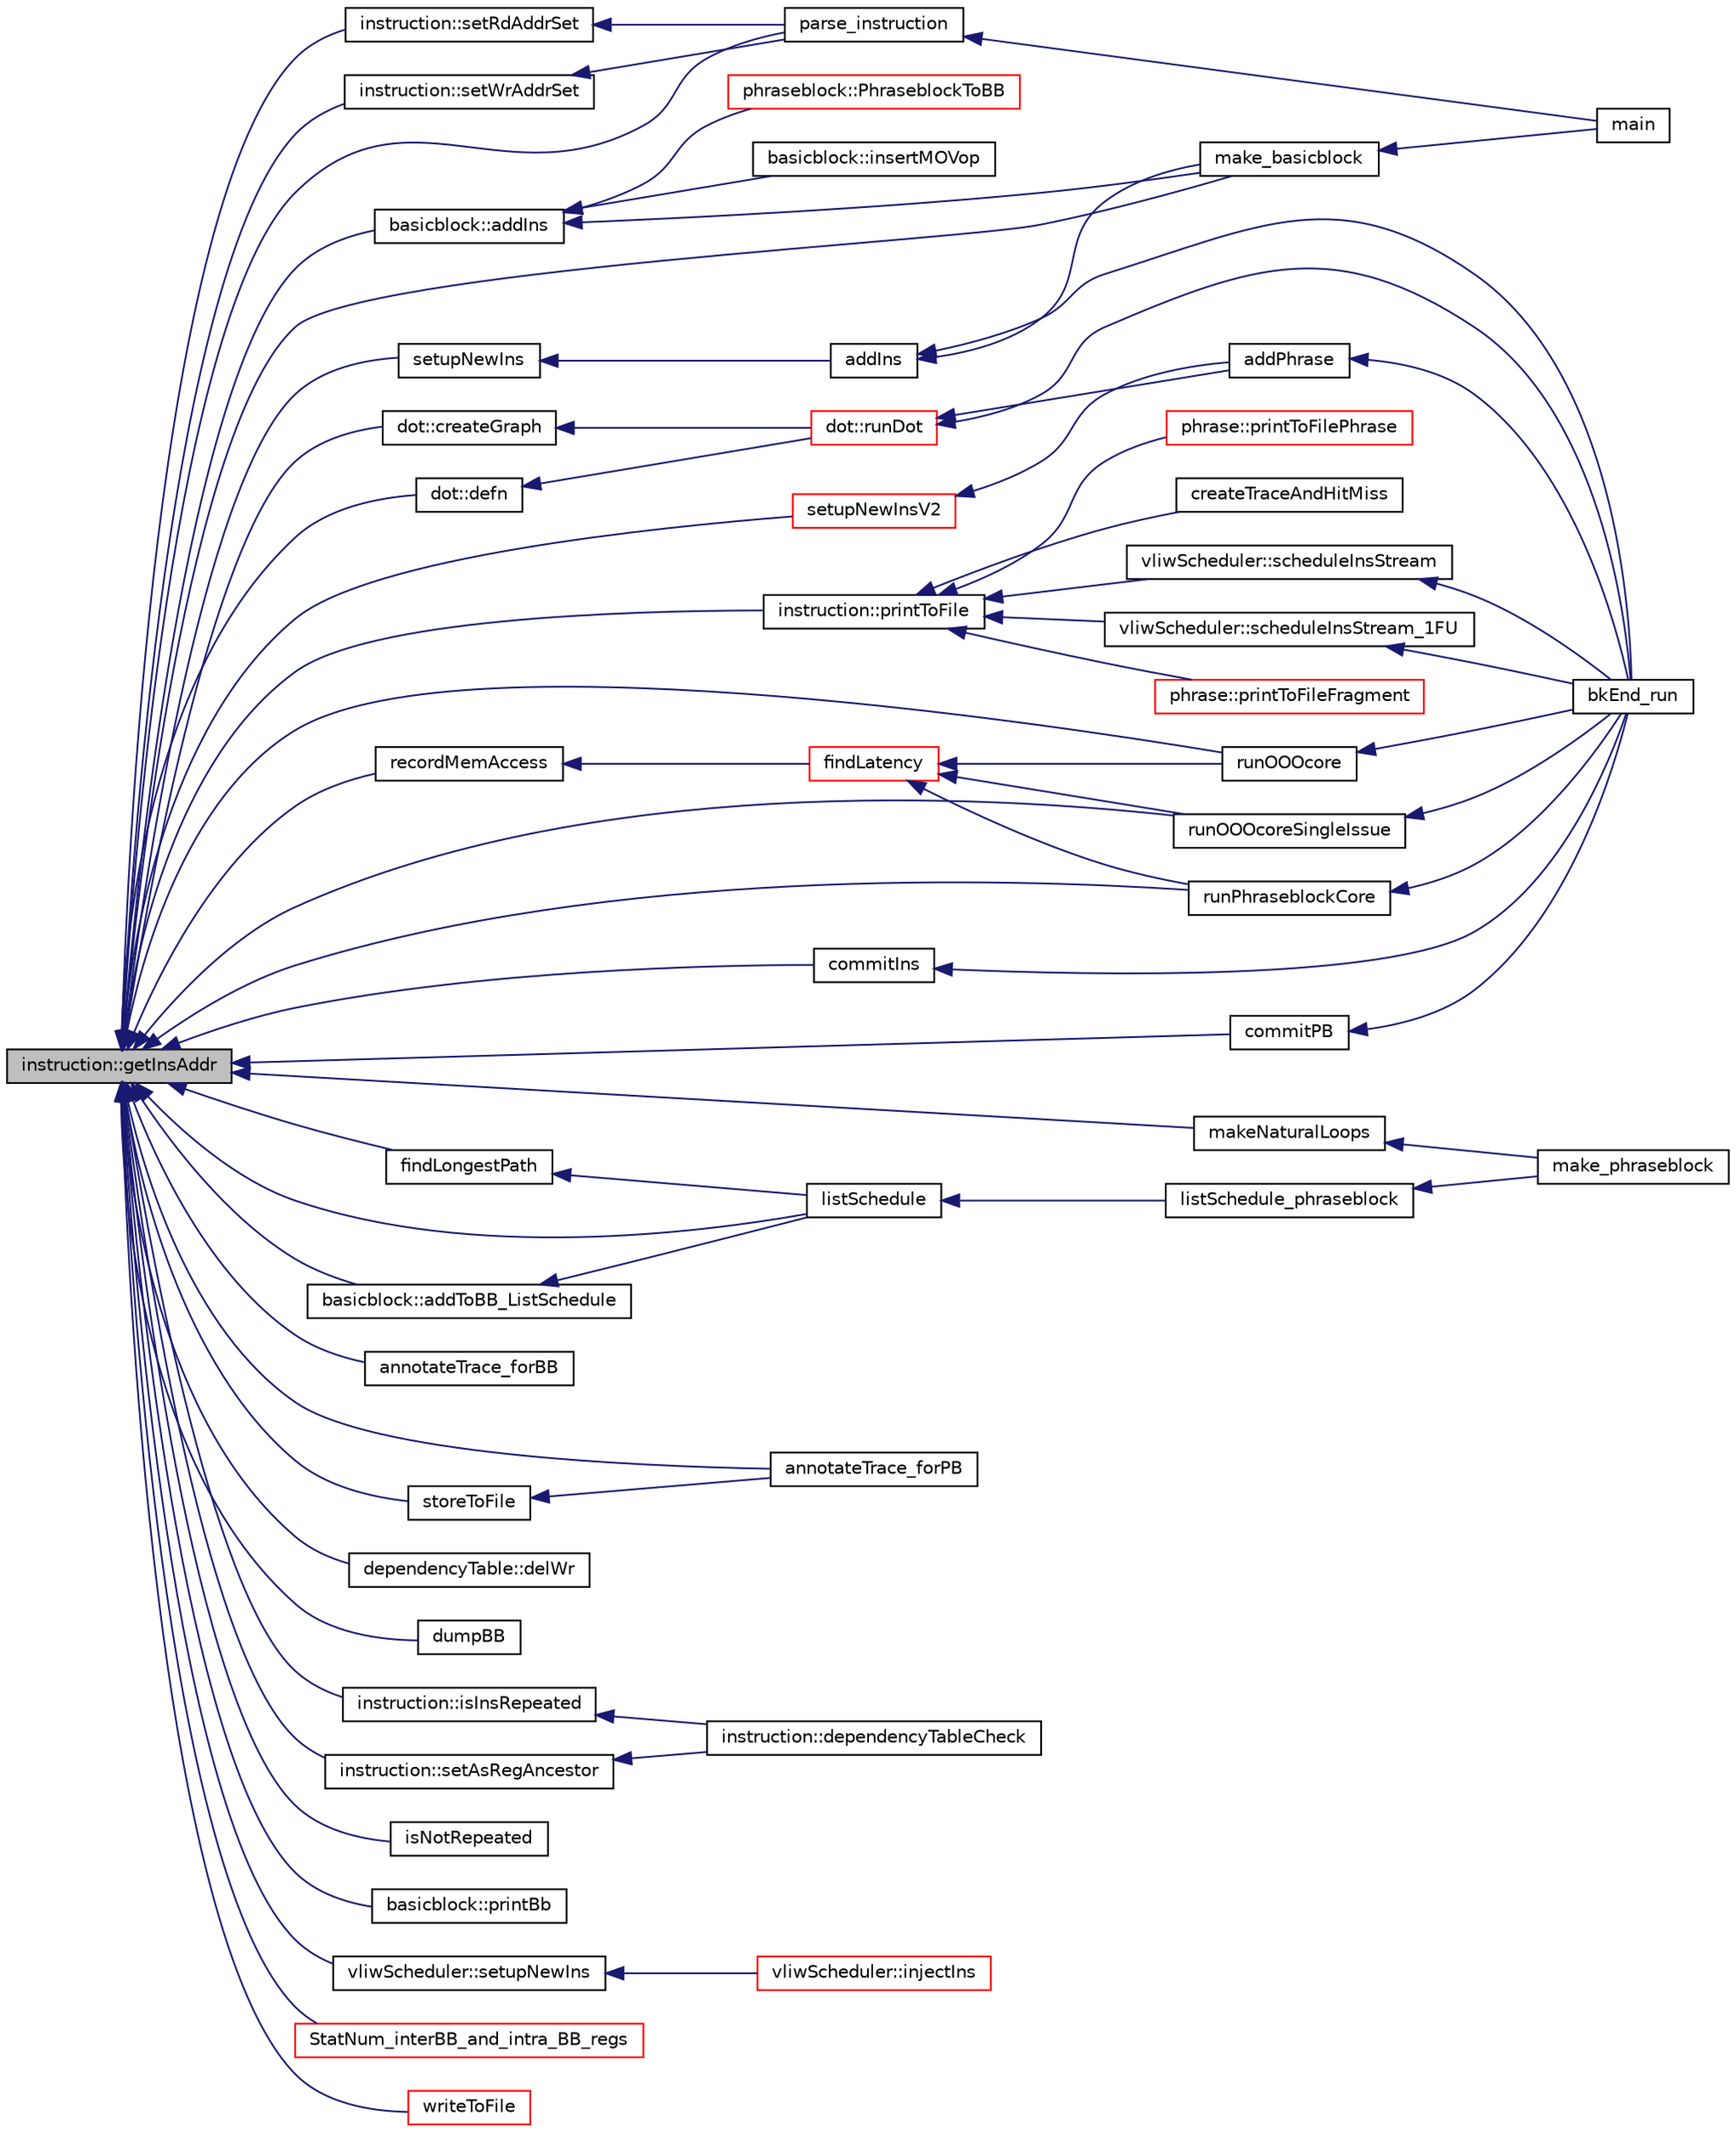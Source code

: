 digraph G
{
  edge [fontname="Helvetica",fontsize="10",labelfontname="Helvetica",labelfontsize="10"];
  node [fontname="Helvetica",fontsize="10",shape=record];
  rankdir=LR;
  Node1 [label="instruction::getInsAddr",height=0.2,width=0.4,color="black", fillcolor="grey75", style="filled" fontcolor="black"];
  Node1 -> Node2 [dir=back,color="midnightblue",fontsize="10",style="solid",fontname="Helvetica"];
  Node2 [label="basicblock::addIns",height=0.2,width=0.4,color="black", fillcolor="white", style="filled",URL="$classbasicblock.html#a17a204547c41f4ba744ac49b1f375477"];
  Node2 -> Node3 [dir=back,color="midnightblue",fontsize="10",style="solid",fontname="Helvetica"];
  Node3 [label="basicblock::insertMOVop",height=0.2,width=0.4,color="black", fillcolor="white", style="filled",URL="$classbasicblock.html#a85e079721ac3397044a6148e4d5fc688"];
  Node2 -> Node4 [dir=back,color="midnightblue",fontsize="10",style="solid",fontname="Helvetica"];
  Node4 [label="make_basicblock",height=0.2,width=0.4,color="black", fillcolor="white", style="filled",URL="$make__basicblock_8cpp.html#a765669fc41b8885a39c1ec0df0df96ca"];
  Node4 -> Node5 [dir=back,color="midnightblue",fontsize="10",style="solid",fontname="Helvetica"];
  Node5 [label="main",height=0.2,width=0.4,color="black", fillcolor="white", style="filled",URL="$main_8cpp.html#a0ddf1224851353fc92bfbff6f499fa97"];
  Node2 -> Node6 [dir=back,color="midnightblue",fontsize="10",style="solid",fontname="Helvetica"];
  Node6 [label="phraseblock::PhraseblockToBB",height=0.2,width=0.4,color="red", fillcolor="white", style="filled",URL="$classphraseblock.html#a23c7b3a1f2accfea9aeb1df6e983f7d5"];
  Node1 -> Node7 [dir=back,color="midnightblue",fontsize="10",style="solid",fontname="Helvetica"];
  Node7 [label="basicblock::addToBB_ListSchedule",height=0.2,width=0.4,color="black", fillcolor="white", style="filled",URL="$classbasicblock.html#abb72488dac0d405735a4cf82a1cdd0ce"];
  Node7 -> Node8 [dir=back,color="midnightblue",fontsize="10",style="solid",fontname="Helvetica"];
  Node8 [label="listSchedule",height=0.2,width=0.4,color="black", fillcolor="white", style="filled",URL="$listSchedule_8h.html#af9a47861fb738dfb09aa240667f01b1e"];
  Node8 -> Node9 [dir=back,color="midnightblue",fontsize="10",style="solid",fontname="Helvetica"];
  Node9 [label="listSchedule_phraseblock",height=0.2,width=0.4,color="black", fillcolor="white", style="filled",URL="$make__phraseblock_8cpp.html#a65aeab967a815a10deb65ad6d6ce5116"];
  Node9 -> Node10 [dir=back,color="midnightblue",fontsize="10",style="solid",fontname="Helvetica"];
  Node10 [label="make_phraseblock",height=0.2,width=0.4,color="black", fillcolor="white", style="filled",URL="$make__phraseblock_8cpp.html#af5aea5750e9482dfe18f886b91b680b4"];
  Node1 -> Node11 [dir=back,color="midnightblue",fontsize="10",style="solid",fontname="Helvetica"];
  Node11 [label="annotateTrace_forBB",height=0.2,width=0.4,color="black", fillcolor="white", style="filled",URL="$annotateTrace_8h.html#a1359aaee4cb6eba6fd6406cbc1f30773"];
  Node1 -> Node12 [dir=back,color="midnightblue",fontsize="10",style="solid",fontname="Helvetica"];
  Node12 [label="annotateTrace_forPB",height=0.2,width=0.4,color="black", fillcolor="white", style="filled",URL="$annotateTrace_8h.html#a3099323792a8316815c7adb8bc3aed50"];
  Node1 -> Node13 [dir=back,color="midnightblue",fontsize="10",style="solid",fontname="Helvetica"];
  Node13 [label="commitIns",height=0.2,width=0.4,color="black", fillcolor="white", style="filled",URL="$bkEnd_8cpp.html#a55d405fd16809cc233376112b4527f0b"];
  Node13 -> Node14 [dir=back,color="midnightblue",fontsize="10",style="solid",fontname="Helvetica"];
  Node14 [label="bkEnd_run",height=0.2,width=0.4,color="black", fillcolor="white", style="filled",URL="$bkEnd_8h.html#a0de885ce07273f37e162ecb0e63ec95d"];
  Node1 -> Node15 [dir=back,color="midnightblue",fontsize="10",style="solid",fontname="Helvetica"];
  Node15 [label="commitPB",height=0.2,width=0.4,color="black", fillcolor="white", style="filled",URL="$bkEnd_8cpp.html#a2fbac5556ee437e9fab920fdc6eecce2"];
  Node15 -> Node14 [dir=back,color="midnightblue",fontsize="10",style="solid",fontname="Helvetica"];
  Node1 -> Node16 [dir=back,color="midnightblue",fontsize="10",style="solid",fontname="Helvetica"];
  Node16 [label="dot::createGraph",height=0.2,width=0.4,color="black", fillcolor="white", style="filled",URL="$classdot.html#aac4be16ebdd60983177619a8b7df658f"];
  Node16 -> Node17 [dir=back,color="midnightblue",fontsize="10",style="solid",fontname="Helvetica"];
  Node17 [label="dot::runDot",height=0.2,width=0.4,color="red", fillcolor="white", style="filled",URL="$classdot.html#a23bb05ec40259de7239b166b664bfdb4"];
  Node17 -> Node18 [dir=back,color="midnightblue",fontsize="10",style="solid",fontname="Helvetica"];
  Node18 [label="addPhrase",height=0.2,width=0.4,color="black", fillcolor="white", style="filled",URL="$bkEnd_8cpp.html#a73b0a124e04ab7ad583a8ad063d501c5"];
  Node18 -> Node14 [dir=back,color="midnightblue",fontsize="10",style="solid",fontname="Helvetica"];
  Node17 -> Node14 [dir=back,color="midnightblue",fontsize="10",style="solid",fontname="Helvetica"];
  Node1 -> Node19 [dir=back,color="midnightblue",fontsize="10",style="solid",fontname="Helvetica"];
  Node19 [label="dot::defn",height=0.2,width=0.4,color="black", fillcolor="white", style="filled",URL="$classdot.html#a0f2386ca3194247a3e8cb8bf05749a5e"];
  Node19 -> Node17 [dir=back,color="midnightblue",fontsize="10",style="solid",fontname="Helvetica"];
  Node1 -> Node20 [dir=back,color="midnightblue",fontsize="10",style="solid",fontname="Helvetica"];
  Node20 [label="dependencyTable::delWr",height=0.2,width=0.4,color="black", fillcolor="white", style="filled",URL="$classdependencyTable.html#ac3577b47689d68032bbe9dfecdd35abd"];
  Node1 -> Node21 [dir=back,color="midnightblue",fontsize="10",style="solid",fontname="Helvetica"];
  Node21 [label="dumpBB",height=0.2,width=0.4,color="black", fillcolor="white", style="filled",URL="$annotateTrace_8cpp.html#a19e7cab902c34c60fe97d5377fc58b36"];
  Node1 -> Node22 [dir=back,color="midnightblue",fontsize="10",style="solid",fontname="Helvetica"];
  Node22 [label="findLongestPath",height=0.2,width=0.4,color="black", fillcolor="white", style="filled",URL="$listSchedule_8cpp.html#aa79c6fb1ba7cac942c3f3df4b4adb0ff"];
  Node22 -> Node8 [dir=back,color="midnightblue",fontsize="10",style="solid",fontname="Helvetica"];
  Node1 -> Node23 [dir=back,color="midnightblue",fontsize="10",style="solid",fontname="Helvetica"];
  Node23 [label="instruction::isInsRepeated",height=0.2,width=0.4,color="black", fillcolor="white", style="filled",URL="$classinstruction.html#ab367eab50dc74c47b70de127fc633c9b"];
  Node23 -> Node24 [dir=back,color="midnightblue",fontsize="10",style="solid",fontname="Helvetica"];
  Node24 [label="instruction::dependencyTableCheck",height=0.2,width=0.4,color="black", fillcolor="white", style="filled",URL="$classinstruction.html#ab21a5713ecebfd1b6b6c8aeed06e4679"];
  Node1 -> Node25 [dir=back,color="midnightblue",fontsize="10",style="solid",fontname="Helvetica"];
  Node25 [label="isNotRepeated",height=0.2,width=0.4,color="black", fillcolor="white", style="filled",URL="$annotateTrace_8cpp.html#aee340b8af72c451e73ac304c015dfc5c"];
  Node1 -> Node8 [dir=back,color="midnightblue",fontsize="10",style="solid",fontname="Helvetica"];
  Node1 -> Node4 [dir=back,color="midnightblue",fontsize="10",style="solid",fontname="Helvetica"];
  Node1 -> Node26 [dir=back,color="midnightblue",fontsize="10",style="solid",fontname="Helvetica"];
  Node26 [label="makeNaturalLoops",height=0.2,width=0.4,color="black", fillcolor="white", style="filled",URL="$make__phraseblock_8cpp.html#a533375cdbcbdab104ffd8c23db3f2b9d"];
  Node26 -> Node10 [dir=back,color="midnightblue",fontsize="10",style="solid",fontname="Helvetica"];
  Node1 -> Node27 [dir=back,color="midnightblue",fontsize="10",style="solid",fontname="Helvetica"];
  Node27 [label="parse_instruction",height=0.2,width=0.4,color="black", fillcolor="white", style="filled",URL="$make__instruction_8cpp.html#a2673a7cce171b34555a3a4249a0d61c8"];
  Node27 -> Node5 [dir=back,color="midnightblue",fontsize="10",style="solid",fontname="Helvetica"];
  Node1 -> Node28 [dir=back,color="midnightblue",fontsize="10",style="solid",fontname="Helvetica"];
  Node28 [label="basicblock::printBb",height=0.2,width=0.4,color="black", fillcolor="white", style="filled",URL="$classbasicblock.html#a1599003c14b63f443c1ca3c48c34238e"];
  Node1 -> Node29 [dir=back,color="midnightblue",fontsize="10",style="solid",fontname="Helvetica"];
  Node29 [label="instruction::printToFile",height=0.2,width=0.4,color="black", fillcolor="white", style="filled",URL="$classinstruction.html#a32e2f2aa8991ac0d69ce22e728bdea4d"];
  Node29 -> Node30 [dir=back,color="midnightblue",fontsize="10",style="solid",fontname="Helvetica"];
  Node30 [label="createTraceAndHitMiss",height=0.2,width=0.4,color="black", fillcolor="white", style="filled",URL="$bkEnd_8cpp.html#a0bff6def00178cb9d06eff35aeebcb65"];
  Node29 -> Node31 [dir=back,color="midnightblue",fontsize="10",style="solid",fontname="Helvetica"];
  Node31 [label="phrase::printToFileFragment",height=0.2,width=0.4,color="red", fillcolor="white", style="filled",URL="$classphrase.html#a555253effe54e3dc88d47d5e33a7baa1"];
  Node29 -> Node32 [dir=back,color="midnightblue",fontsize="10",style="solid",fontname="Helvetica"];
  Node32 [label="phrase::printToFilePhrase",height=0.2,width=0.4,color="red", fillcolor="white", style="filled",URL="$classphrase.html#af45d48855c3166b6946c6e0bf670baf7"];
  Node29 -> Node33 [dir=back,color="midnightblue",fontsize="10",style="solid",fontname="Helvetica"];
  Node33 [label="vliwScheduler::scheduleInsStream",height=0.2,width=0.4,color="black", fillcolor="white", style="filled",URL="$classvliwScheduler.html#a0c1dd56c752aee739de1aa373fc16078"];
  Node33 -> Node14 [dir=back,color="midnightblue",fontsize="10",style="solid",fontname="Helvetica"];
  Node29 -> Node34 [dir=back,color="midnightblue",fontsize="10",style="solid",fontname="Helvetica"];
  Node34 [label="vliwScheduler::scheduleInsStream_1FU",height=0.2,width=0.4,color="black", fillcolor="white", style="filled",URL="$classvliwScheduler.html#aab01a955d85779eeeddb36cf921e8e80"];
  Node34 -> Node14 [dir=back,color="midnightblue",fontsize="10",style="solid",fontname="Helvetica"];
  Node1 -> Node35 [dir=back,color="midnightblue",fontsize="10",style="solid",fontname="Helvetica"];
  Node35 [label="recordMemAccess",height=0.2,width=0.4,color="black", fillcolor="white", style="filled",URL="$bkEnd_8cpp.html#a9bec7fac736a429a859566bf1701fd5f"];
  Node35 -> Node36 [dir=back,color="midnightblue",fontsize="10",style="solid",fontname="Helvetica"];
  Node36 [label="findLatency",height=0.2,width=0.4,color="red", fillcolor="white", style="filled",URL="$bkEnd_8cpp.html#a425e040d7cdd063c48e543f19d61d29e"];
  Node36 -> Node37 [dir=back,color="midnightblue",fontsize="10",style="solid",fontname="Helvetica"];
  Node37 [label="runOOOcore",height=0.2,width=0.4,color="black", fillcolor="white", style="filled",URL="$bkEnd_8cpp.html#a0048e706dd30cad67418041c870d1850"];
  Node37 -> Node14 [dir=back,color="midnightblue",fontsize="10",style="solid",fontname="Helvetica"];
  Node36 -> Node38 [dir=back,color="midnightblue",fontsize="10",style="solid",fontname="Helvetica"];
  Node38 [label="runOOOcoreSingleIssue",height=0.2,width=0.4,color="black", fillcolor="white", style="filled",URL="$bkEnd_8cpp.html#a10447d26aeb9ab403590f64c71683174"];
  Node38 -> Node14 [dir=back,color="midnightblue",fontsize="10",style="solid",fontname="Helvetica"];
  Node36 -> Node39 [dir=back,color="midnightblue",fontsize="10",style="solid",fontname="Helvetica"];
  Node39 [label="runPhraseblockCore",height=0.2,width=0.4,color="black", fillcolor="white", style="filled",URL="$bkEnd_8cpp.html#a6ce7251cbd93290a7c6774649b96b166"];
  Node39 -> Node14 [dir=back,color="midnightblue",fontsize="10",style="solid",fontname="Helvetica"];
  Node1 -> Node37 [dir=back,color="midnightblue",fontsize="10",style="solid",fontname="Helvetica"];
  Node1 -> Node38 [dir=back,color="midnightblue",fontsize="10",style="solid",fontname="Helvetica"];
  Node1 -> Node39 [dir=back,color="midnightblue",fontsize="10",style="solid",fontname="Helvetica"];
  Node1 -> Node40 [dir=back,color="midnightblue",fontsize="10",style="solid",fontname="Helvetica"];
  Node40 [label="instruction::setAsRegAncestor",height=0.2,width=0.4,color="black", fillcolor="white", style="filled",URL="$classinstruction.html#ab89bab28eb321e32fddfb44354c8245f"];
  Node40 -> Node24 [dir=back,color="midnightblue",fontsize="10",style="solid",fontname="Helvetica"];
  Node1 -> Node41 [dir=back,color="midnightblue",fontsize="10",style="solid",fontname="Helvetica"];
  Node41 [label="instruction::setRdAddrSet",height=0.2,width=0.4,color="black", fillcolor="white", style="filled",URL="$classinstruction.html#a379cbb0fb6bbe15168c6eac05a37114f"];
  Node41 -> Node27 [dir=back,color="midnightblue",fontsize="10",style="solid",fontname="Helvetica"];
  Node1 -> Node42 [dir=back,color="midnightblue",fontsize="10",style="solid",fontname="Helvetica"];
  Node42 [label="vliwScheduler::setupNewIns",height=0.2,width=0.4,color="black", fillcolor="white", style="filled",URL="$classvliwScheduler.html#afd1ec0df4e12e892ef2e1d6cd5a1ad3c"];
  Node42 -> Node43 [dir=back,color="midnightblue",fontsize="10",style="solid",fontname="Helvetica"];
  Node43 [label="vliwScheduler::injectIns",height=0.2,width=0.4,color="red", fillcolor="white", style="filled",URL="$classvliwScheduler.html#adc49e9c2b4208f4bf4fe3d1a465e409b"];
  Node1 -> Node44 [dir=back,color="midnightblue",fontsize="10",style="solid",fontname="Helvetica"];
  Node44 [label="setupNewIns",height=0.2,width=0.4,color="black", fillcolor="white", style="filled",URL="$bkEnd_8cpp.html#ae65f5a08a89109ce2afb34faaf30edac"];
  Node44 -> Node45 [dir=back,color="midnightblue",fontsize="10",style="solid",fontname="Helvetica"];
  Node45 [label="addIns",height=0.2,width=0.4,color="black", fillcolor="white", style="filled",URL="$bkEnd_8cpp.html#a699e911f02cc068558e37f3496d086ce"];
  Node45 -> Node14 [dir=back,color="midnightblue",fontsize="10",style="solid",fontname="Helvetica"];
  Node45 -> Node4 [dir=back,color="midnightblue",fontsize="10",style="solid",fontname="Helvetica"];
  Node1 -> Node46 [dir=back,color="midnightblue",fontsize="10",style="solid",fontname="Helvetica"];
  Node46 [label="setupNewInsV2",height=0.2,width=0.4,color="red", fillcolor="white", style="filled",URL="$bkEnd_8cpp.html#ab5a65ee867edd1ec1db1265dd7ca57d2"];
  Node46 -> Node18 [dir=back,color="midnightblue",fontsize="10",style="solid",fontname="Helvetica"];
  Node1 -> Node47 [dir=back,color="midnightblue",fontsize="10",style="solid",fontname="Helvetica"];
  Node47 [label="instruction::setWrAddrSet",height=0.2,width=0.4,color="black", fillcolor="white", style="filled",URL="$classinstruction.html#a8928d9fe638fd7307606fac71a31b681"];
  Node47 -> Node27 [dir=back,color="midnightblue",fontsize="10",style="solid",fontname="Helvetica"];
  Node1 -> Node48 [dir=back,color="midnightblue",fontsize="10",style="solid",fontname="Helvetica"];
  Node48 [label="StatNum_interBB_and_intra_BB_regs",height=0.2,width=0.4,color="red", fillcolor="white", style="filled",URL="$binaryTranslator_2stat_8h.html#a08c02c88484628acfda48f7eb2308c93"];
  Node1 -> Node49 [dir=back,color="midnightblue",fontsize="10",style="solid",fontname="Helvetica"];
  Node49 [label="storeToFile",height=0.2,width=0.4,color="black", fillcolor="white", style="filled",URL="$annotateTrace_8cpp.html#a4ea14bccc7cc3ac11b499dcc35fddec8"];
  Node49 -> Node12 [dir=back,color="midnightblue",fontsize="10",style="solid",fontname="Helvetica"];
  Node1 -> Node50 [dir=back,color="midnightblue",fontsize="10",style="solid",fontname="Helvetica"];
  Node50 [label="writeToFile",height=0.2,width=0.4,color="red", fillcolor="white", style="filled",URL="$logGen_8h.html#a3c9356ef2e3ab77174c9b7708f6b8c15"];
}
